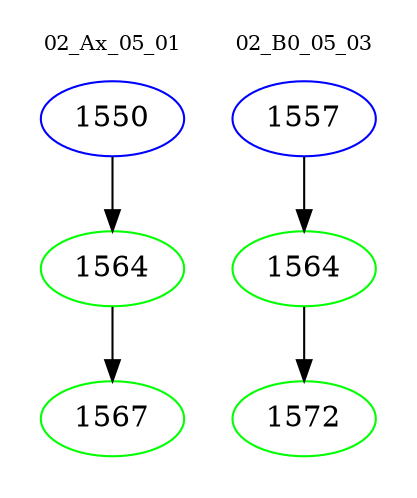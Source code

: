 digraph{
subgraph cluster_0 {
color = white
label = "02_Ax_05_01";
fontsize=10;
T0_1550 [label="1550", color="blue"]
T0_1550 -> T0_1564 [color="black"]
T0_1564 [label="1564", color="green"]
T0_1564 -> T0_1567 [color="black"]
T0_1567 [label="1567", color="green"]
}
subgraph cluster_1 {
color = white
label = "02_B0_05_03";
fontsize=10;
T1_1557 [label="1557", color="blue"]
T1_1557 -> T1_1564 [color="black"]
T1_1564 [label="1564", color="green"]
T1_1564 -> T1_1572 [color="black"]
T1_1572 [label="1572", color="green"]
}
}
